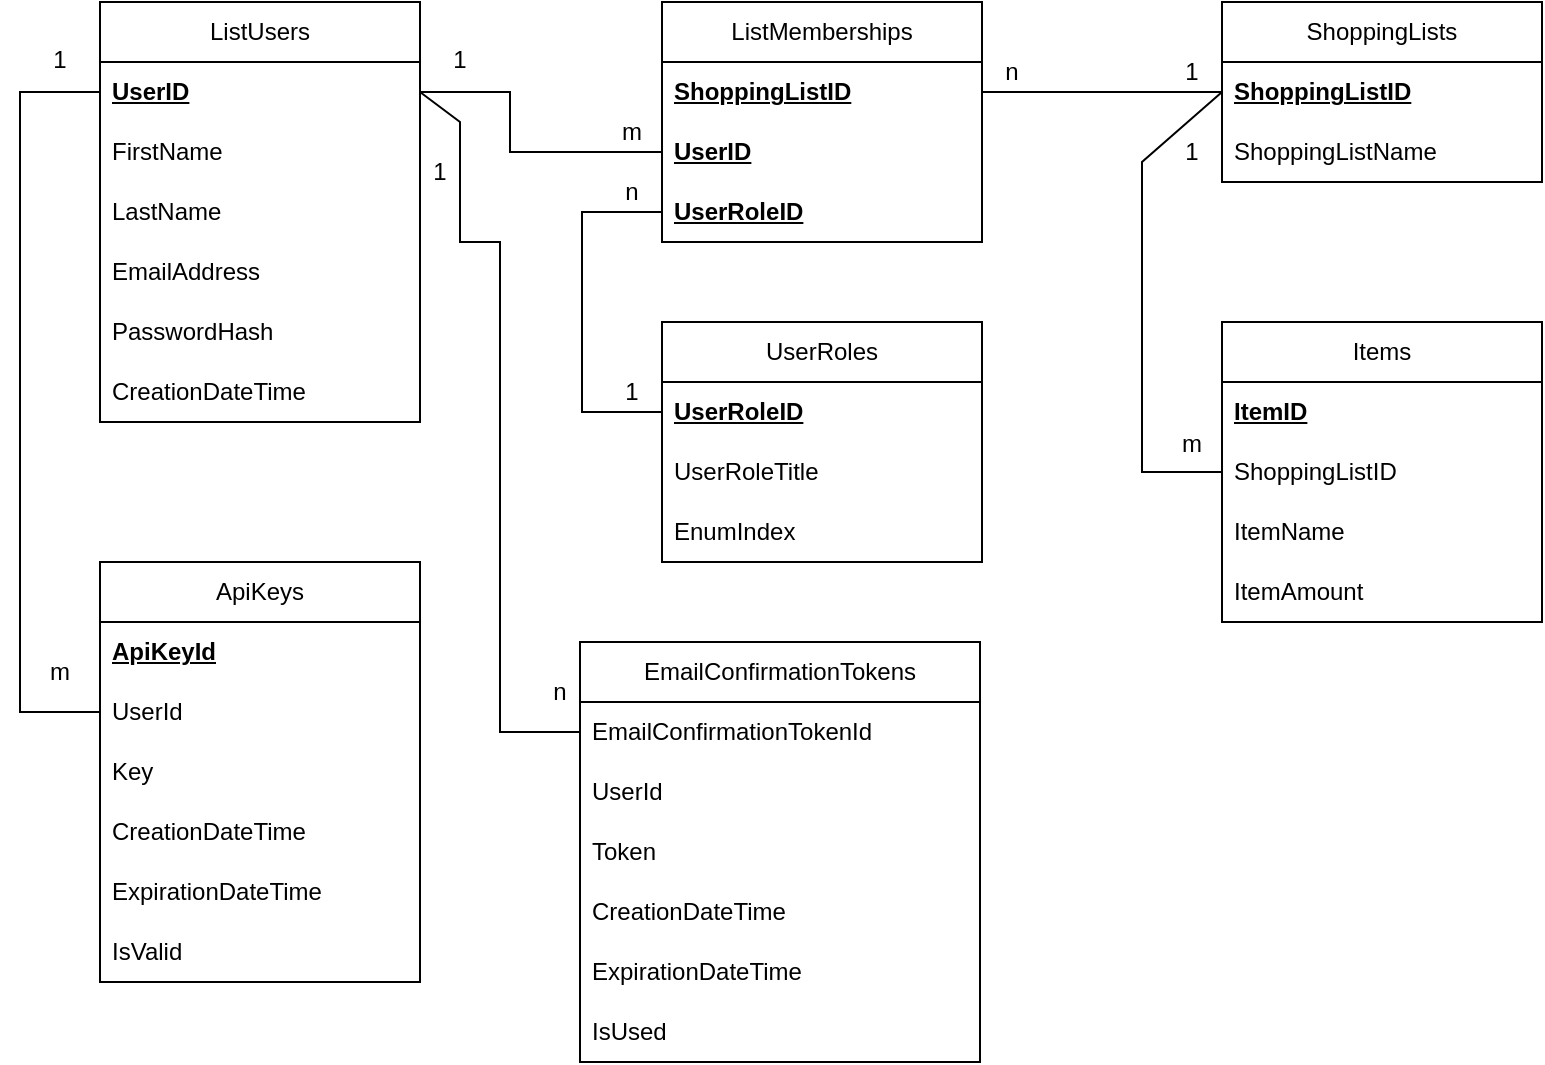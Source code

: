 <mxfile version="24.2.5" type="device">
  <diagram name="Page-1" id="J0bEhciqvL64fuBxPmMX">
    <mxGraphModel dx="1050" dy="621" grid="1" gridSize="10" guides="1" tooltips="1" connect="1" arrows="1" fold="1" page="1" pageScale="1" pageWidth="850" pageHeight="600" math="0" shadow="0">
      <root>
        <mxCell id="0" />
        <mxCell id="1" parent="0" />
        <mxCell id="8pGdv3NfBnPHXApdJinW-1" value="ListUsers" style="swimlane;fontStyle=0;childLayout=stackLayout;horizontal=1;startSize=30;horizontalStack=0;resizeParent=1;resizeParentMax=0;resizeLast=0;collapsible=1;marginBottom=0;whiteSpace=wrap;html=1;" parent="1" vertex="1">
          <mxGeometry x="80" y="40" width="160" height="210" as="geometry" />
        </mxCell>
        <mxCell id="8pGdv3NfBnPHXApdJinW-2" value="UserID" style="text;strokeColor=none;fillColor=none;align=left;verticalAlign=middle;spacingLeft=4;spacingRight=4;overflow=hidden;points=[[0,0.5],[1,0.5]];portConstraint=eastwest;rotatable=0;whiteSpace=wrap;html=1;fontStyle=5" parent="8pGdv3NfBnPHXApdJinW-1" vertex="1">
          <mxGeometry y="30" width="160" height="30" as="geometry" />
        </mxCell>
        <mxCell id="8pGdv3NfBnPHXApdJinW-3" value="FirstName" style="text;strokeColor=none;fillColor=none;align=left;verticalAlign=middle;spacingLeft=4;spacingRight=4;overflow=hidden;points=[[0,0.5],[1,0.5]];portConstraint=eastwest;rotatable=0;whiteSpace=wrap;html=1;" parent="8pGdv3NfBnPHXApdJinW-1" vertex="1">
          <mxGeometry y="60" width="160" height="30" as="geometry" />
        </mxCell>
        <mxCell id="8pGdv3NfBnPHXApdJinW-4" value="LastName" style="text;strokeColor=none;fillColor=none;align=left;verticalAlign=middle;spacingLeft=4;spacingRight=4;overflow=hidden;points=[[0,0.5],[1,0.5]];portConstraint=eastwest;rotatable=0;whiteSpace=wrap;html=1;" parent="8pGdv3NfBnPHXApdJinW-1" vertex="1">
          <mxGeometry y="90" width="160" height="30" as="geometry" />
        </mxCell>
        <mxCell id="8pGdv3NfBnPHXApdJinW-21" value="EmailAddress" style="text;strokeColor=none;fillColor=none;align=left;verticalAlign=middle;spacingLeft=4;spacingRight=4;overflow=hidden;points=[[0,0.5],[1,0.5]];portConstraint=eastwest;rotatable=0;whiteSpace=wrap;html=1;" parent="8pGdv3NfBnPHXApdJinW-1" vertex="1">
          <mxGeometry y="120" width="160" height="30" as="geometry" />
        </mxCell>
        <mxCell id="ArAgSnawPKtwEfLST0li-1" value="PasswordHash" style="text;strokeColor=none;fillColor=none;align=left;verticalAlign=middle;spacingLeft=4;spacingRight=4;overflow=hidden;points=[[0,0.5],[1,0.5]];portConstraint=eastwest;rotatable=0;whiteSpace=wrap;html=1;" parent="8pGdv3NfBnPHXApdJinW-1" vertex="1">
          <mxGeometry y="150" width="160" height="30" as="geometry" />
        </mxCell>
        <mxCell id="8pGdv3NfBnPHXApdJinW-22" value="CreationDateTime" style="text;strokeColor=none;fillColor=none;align=left;verticalAlign=middle;spacingLeft=4;spacingRight=4;overflow=hidden;points=[[0,0.5],[1,0.5]];portConstraint=eastwest;rotatable=0;whiteSpace=wrap;html=1;" parent="8pGdv3NfBnPHXApdJinW-1" vertex="1">
          <mxGeometry y="180" width="160" height="30" as="geometry" />
        </mxCell>
        <mxCell id="8pGdv3NfBnPHXApdJinW-5" value="ShoppingLists" style="swimlane;fontStyle=0;childLayout=stackLayout;horizontal=1;startSize=30;horizontalStack=0;resizeParent=1;resizeParentMax=0;resizeLast=0;collapsible=1;marginBottom=0;whiteSpace=wrap;html=1;" parent="1" vertex="1">
          <mxGeometry x="641" y="40" width="160" height="90" as="geometry" />
        </mxCell>
        <mxCell id="8pGdv3NfBnPHXApdJinW-6" value="ShoppingListID" style="text;strokeColor=none;fillColor=none;align=left;verticalAlign=middle;spacingLeft=4;spacingRight=4;overflow=hidden;points=[[0,0.5],[1,0.5]];portConstraint=eastwest;rotatable=0;whiteSpace=wrap;html=1;fontStyle=5" parent="8pGdv3NfBnPHXApdJinW-5" vertex="1">
          <mxGeometry y="30" width="160" height="30" as="geometry" />
        </mxCell>
        <mxCell id="8pGdv3NfBnPHXApdJinW-7" value="ShoppingListName" style="text;strokeColor=none;fillColor=none;align=left;verticalAlign=middle;spacingLeft=4;spacingRight=4;overflow=hidden;points=[[0,0.5],[1,0.5]];portConstraint=eastwest;rotatable=0;whiteSpace=wrap;html=1;" parent="8pGdv3NfBnPHXApdJinW-5" vertex="1">
          <mxGeometry y="60" width="160" height="30" as="geometry" />
        </mxCell>
        <mxCell id="8pGdv3NfBnPHXApdJinW-9" value="UserRoles" style="swimlane;fontStyle=0;childLayout=stackLayout;horizontal=1;startSize=30;horizontalStack=0;resizeParent=1;resizeParentMax=0;resizeLast=0;collapsible=1;marginBottom=0;whiteSpace=wrap;html=1;" parent="1" vertex="1">
          <mxGeometry x="361" y="200" width="160" height="120" as="geometry" />
        </mxCell>
        <mxCell id="8pGdv3NfBnPHXApdJinW-10" value="UserRoleID" style="text;strokeColor=none;fillColor=none;align=left;verticalAlign=middle;spacingLeft=4;spacingRight=4;overflow=hidden;points=[[0,0.5],[1,0.5]];portConstraint=eastwest;rotatable=0;whiteSpace=wrap;html=1;fontStyle=5" parent="8pGdv3NfBnPHXApdJinW-9" vertex="1">
          <mxGeometry y="30" width="160" height="30" as="geometry" />
        </mxCell>
        <mxCell id="8pGdv3NfBnPHXApdJinW-11" value="UserRoleTitle" style="text;strokeColor=none;fillColor=none;align=left;verticalAlign=middle;spacingLeft=4;spacingRight=4;overflow=hidden;points=[[0,0.5],[1,0.5]];portConstraint=eastwest;rotatable=0;whiteSpace=wrap;html=1;" parent="8pGdv3NfBnPHXApdJinW-9" vertex="1">
          <mxGeometry y="60" width="160" height="30" as="geometry" />
        </mxCell>
        <mxCell id="wMv-5XslKwyZKUasrgdt-23" value="EnumIndex" style="text;strokeColor=none;fillColor=none;align=left;verticalAlign=middle;spacingLeft=4;spacingRight=4;overflow=hidden;points=[[0,0.5],[1,0.5]];portConstraint=eastwest;rotatable=0;whiteSpace=wrap;html=1;" parent="8pGdv3NfBnPHXApdJinW-9" vertex="1">
          <mxGeometry y="90" width="160" height="30" as="geometry" />
        </mxCell>
        <mxCell id="8pGdv3NfBnPHXApdJinW-13" value="ListMemberships" style="swimlane;fontStyle=0;childLayout=stackLayout;horizontal=1;startSize=30;horizontalStack=0;resizeParent=1;resizeParentMax=0;resizeLast=0;collapsible=1;marginBottom=0;whiteSpace=wrap;html=1;" parent="1" vertex="1">
          <mxGeometry x="361" y="40" width="160" height="120" as="geometry" />
        </mxCell>
        <mxCell id="8pGdv3NfBnPHXApdJinW-14" value="ShoppingListID" style="text;strokeColor=none;fillColor=none;align=left;verticalAlign=middle;spacingLeft=4;spacingRight=4;overflow=hidden;points=[[0,0.5],[1,0.5]];portConstraint=eastwest;rotatable=0;whiteSpace=wrap;html=1;fontStyle=5" parent="8pGdv3NfBnPHXApdJinW-13" vertex="1">
          <mxGeometry y="30" width="160" height="30" as="geometry" />
        </mxCell>
        <mxCell id="8pGdv3NfBnPHXApdJinW-15" value="UserID" style="text;strokeColor=none;fillColor=none;align=left;verticalAlign=middle;spacingLeft=4;spacingRight=4;overflow=hidden;points=[[0,0.5],[1,0.5]];portConstraint=eastwest;rotatable=0;whiteSpace=wrap;html=1;fontStyle=5" parent="8pGdv3NfBnPHXApdJinW-13" vertex="1">
          <mxGeometry y="60" width="160" height="30" as="geometry" />
        </mxCell>
        <mxCell id="8pGdv3NfBnPHXApdJinW-16" value="UserRoleID" style="text;strokeColor=none;fillColor=none;align=left;verticalAlign=middle;spacingLeft=4;spacingRight=4;overflow=hidden;points=[[0,0.5],[1,0.5]];portConstraint=eastwest;rotatable=0;whiteSpace=wrap;html=1;fontStyle=5" parent="8pGdv3NfBnPHXApdJinW-13" vertex="1">
          <mxGeometry y="90" width="160" height="30" as="geometry" />
        </mxCell>
        <mxCell id="8pGdv3NfBnPHXApdJinW-17" value="Items" style="swimlane;fontStyle=0;childLayout=stackLayout;horizontal=1;startSize=30;horizontalStack=0;resizeParent=1;resizeParentMax=0;resizeLast=0;collapsible=1;marginBottom=0;whiteSpace=wrap;html=1;" parent="1" vertex="1">
          <mxGeometry x="641" y="200" width="160" height="150" as="geometry" />
        </mxCell>
        <mxCell id="8pGdv3NfBnPHXApdJinW-18" value="ItemID" style="text;strokeColor=none;fillColor=none;align=left;verticalAlign=middle;spacingLeft=4;spacingRight=4;overflow=hidden;points=[[0,0.5],[1,0.5]];portConstraint=eastwest;rotatable=0;whiteSpace=wrap;html=1;fontStyle=5" parent="8pGdv3NfBnPHXApdJinW-17" vertex="1">
          <mxGeometry y="30" width="160" height="30" as="geometry" />
        </mxCell>
        <mxCell id="8pGdv3NfBnPHXApdJinW-27" value="ShoppingListID" style="text;strokeColor=none;fillColor=none;align=left;verticalAlign=middle;spacingLeft=4;spacingRight=4;overflow=hidden;points=[[0,0.5],[1,0.5]];portConstraint=eastwest;rotatable=0;whiteSpace=wrap;html=1;" parent="8pGdv3NfBnPHXApdJinW-17" vertex="1">
          <mxGeometry y="60" width="160" height="30" as="geometry" />
        </mxCell>
        <mxCell id="8pGdv3NfBnPHXApdJinW-19" value="ItemName" style="text;strokeColor=none;fillColor=none;align=left;verticalAlign=middle;spacingLeft=4;spacingRight=4;overflow=hidden;points=[[0,0.5],[1,0.5]];portConstraint=eastwest;rotatable=0;whiteSpace=wrap;html=1;" parent="8pGdv3NfBnPHXApdJinW-17" vertex="1">
          <mxGeometry y="90" width="160" height="30" as="geometry" />
        </mxCell>
        <mxCell id="8pGdv3NfBnPHXApdJinW-23" value="ItemAmount" style="text;strokeColor=none;fillColor=none;align=left;verticalAlign=middle;spacingLeft=4;spacingRight=4;overflow=hidden;points=[[0,0.5],[1,0.5]];portConstraint=eastwest;rotatable=0;whiteSpace=wrap;html=1;" parent="8pGdv3NfBnPHXApdJinW-17" vertex="1">
          <mxGeometry y="120" width="160" height="30" as="geometry" />
        </mxCell>
        <mxCell id="8pGdv3NfBnPHXApdJinW-24" value="" style="endArrow=none;html=1;rounded=0;entryX=0;entryY=0.5;entryDx=0;entryDy=0;exitX=1;exitY=0.5;exitDx=0;exitDy=0;" parent="1" source="8pGdv3NfBnPHXApdJinW-2" target="8pGdv3NfBnPHXApdJinW-15" edge="1">
          <mxGeometry width="50" height="50" relative="1" as="geometry">
            <mxPoint x="165" y="320" as="sourcePoint" />
            <mxPoint x="215" y="270" as="targetPoint" />
            <Array as="points">
              <mxPoint x="285" y="85" />
              <mxPoint x="285" y="115" />
            </Array>
          </mxGeometry>
        </mxCell>
        <mxCell id="8pGdv3NfBnPHXApdJinW-25" value="" style="endArrow=none;html=1;rounded=0;entryX=0;entryY=0.5;entryDx=0;entryDy=0;exitX=1;exitY=0.5;exitDx=0;exitDy=0;" parent="1" source="8pGdv3NfBnPHXApdJinW-14" target="8pGdv3NfBnPHXApdJinW-6" edge="1">
          <mxGeometry width="50" height="50" relative="1" as="geometry">
            <mxPoint x="531" y="220" as="sourcePoint" />
            <mxPoint x="581" y="170" as="targetPoint" />
          </mxGeometry>
        </mxCell>
        <mxCell id="8pGdv3NfBnPHXApdJinW-26" value="" style="endArrow=none;html=1;rounded=0;entryX=0;entryY=0.5;entryDx=0;entryDy=0;exitX=0;exitY=0.5;exitDx=0;exitDy=0;" parent="1" source="8pGdv3NfBnPHXApdJinW-10" target="8pGdv3NfBnPHXApdJinW-16" edge="1">
          <mxGeometry width="50" height="50" relative="1" as="geometry">
            <mxPoint x="291" y="220" as="sourcePoint" />
            <mxPoint x="341" y="170" as="targetPoint" />
            <Array as="points">
              <mxPoint x="321" y="245" />
              <mxPoint x="321" y="145" />
            </Array>
          </mxGeometry>
        </mxCell>
        <mxCell id="8pGdv3NfBnPHXApdJinW-28" value="" style="endArrow=none;html=1;rounded=0;entryX=0;entryY=0.5;entryDx=0;entryDy=0;exitX=0;exitY=0.5;exitDx=0;exitDy=0;" parent="1" source="8pGdv3NfBnPHXApdJinW-27" target="8pGdv3NfBnPHXApdJinW-6" edge="1">
          <mxGeometry width="50" height="50" relative="1" as="geometry">
            <mxPoint x="581" y="240" as="sourcePoint" />
            <mxPoint x="631" y="190" as="targetPoint" />
            <Array as="points">
              <mxPoint x="601" y="275" />
              <mxPoint x="601" y="120" />
            </Array>
          </mxGeometry>
        </mxCell>
        <mxCell id="wMv-5XslKwyZKUasrgdt-1" value="ApiKeys" style="swimlane;fontStyle=0;childLayout=stackLayout;horizontal=1;startSize=30;horizontalStack=0;resizeParent=1;resizeParentMax=0;resizeLast=0;collapsible=1;marginBottom=0;whiteSpace=wrap;html=1;" parent="1" vertex="1">
          <mxGeometry x="80" y="320" width="160" height="210" as="geometry" />
        </mxCell>
        <mxCell id="wMv-5XslKwyZKUasrgdt-2" value="ApiKeyId" style="text;strokeColor=none;fillColor=none;align=left;verticalAlign=middle;spacingLeft=4;spacingRight=4;overflow=hidden;points=[[0,0.5],[1,0.5]];portConstraint=eastwest;rotatable=0;whiteSpace=wrap;html=1;fontStyle=5" parent="wMv-5XslKwyZKUasrgdt-1" vertex="1">
          <mxGeometry y="30" width="160" height="30" as="geometry" />
        </mxCell>
        <mxCell id="wMv-5XslKwyZKUasrgdt-31" value="UserId" style="text;strokeColor=none;fillColor=none;align=left;verticalAlign=middle;spacingLeft=4;spacingRight=4;overflow=hidden;points=[[0,0.5],[1,0.5]];portConstraint=eastwest;rotatable=0;whiteSpace=wrap;html=1;" parent="wMv-5XslKwyZKUasrgdt-1" vertex="1">
          <mxGeometry y="60" width="160" height="30" as="geometry" />
        </mxCell>
        <mxCell id="wMv-5XslKwyZKUasrgdt-3" value="Key" style="text;strokeColor=none;fillColor=none;align=left;verticalAlign=middle;spacingLeft=4;spacingRight=4;overflow=hidden;points=[[0,0.5],[1,0.5]];portConstraint=eastwest;rotatable=0;whiteSpace=wrap;html=1;" parent="wMv-5XslKwyZKUasrgdt-1" vertex="1">
          <mxGeometry y="90" width="160" height="30" as="geometry" />
        </mxCell>
        <mxCell id="wMv-5XslKwyZKUasrgdt-4" value="CreationDateTime" style="text;strokeColor=none;fillColor=none;align=left;verticalAlign=middle;spacingLeft=4;spacingRight=4;overflow=hidden;points=[[0,0.5],[1,0.5]];portConstraint=eastwest;rotatable=0;whiteSpace=wrap;html=1;" parent="wMv-5XslKwyZKUasrgdt-1" vertex="1">
          <mxGeometry y="120" width="160" height="30" as="geometry" />
        </mxCell>
        <mxCell id="wMv-5XslKwyZKUasrgdt-5" value="ExpirationDateTime" style="text;strokeColor=none;fillColor=none;align=left;verticalAlign=middle;spacingLeft=4;spacingRight=4;overflow=hidden;points=[[0,0.5],[1,0.5]];portConstraint=eastwest;rotatable=0;whiteSpace=wrap;html=1;" parent="wMv-5XslKwyZKUasrgdt-1" vertex="1">
          <mxGeometry y="150" width="160" height="30" as="geometry" />
        </mxCell>
        <mxCell id="wMv-5XslKwyZKUasrgdt-6" value="IsValid" style="text;strokeColor=none;fillColor=none;align=left;verticalAlign=middle;spacingLeft=4;spacingRight=4;overflow=hidden;points=[[0,0.5],[1,0.5]];portConstraint=eastwest;rotatable=0;whiteSpace=wrap;html=1;" parent="wMv-5XslKwyZKUasrgdt-1" vertex="1">
          <mxGeometry y="180" width="160" height="30" as="geometry" />
        </mxCell>
        <mxCell id="wMv-5XslKwyZKUasrgdt-17" value="" style="endArrow=none;html=1;rounded=0;entryX=0;entryY=0.5;entryDx=0;entryDy=0;exitX=0;exitY=0.5;exitDx=0;exitDy=0;" parent="1" source="wMv-5XslKwyZKUasrgdt-31" target="8pGdv3NfBnPHXApdJinW-2" edge="1">
          <mxGeometry width="50" height="50" relative="1" as="geometry">
            <mxPoint y="470" as="sourcePoint" />
            <mxPoint x="50" y="200" as="targetPoint" />
            <Array as="points">
              <mxPoint x="40" y="395" />
              <mxPoint x="40" y="85" />
            </Array>
          </mxGeometry>
        </mxCell>
        <mxCell id="wMv-5XslKwyZKUasrgdt-18" value="m" style="text;html=1;align=center;verticalAlign=middle;whiteSpace=wrap;rounded=0;" parent="1" vertex="1">
          <mxGeometry x="30" y="360" width="60" height="30" as="geometry" />
        </mxCell>
        <mxCell id="wMv-5XslKwyZKUasrgdt-20" value="1" style="text;html=1;align=center;verticalAlign=middle;whiteSpace=wrap;rounded=0;" parent="1" vertex="1">
          <mxGeometry x="250" y="54" width="20" height="30" as="geometry" />
        </mxCell>
        <mxCell id="wMv-5XslKwyZKUasrgdt-21" value="m" style="text;html=1;align=center;verticalAlign=middle;whiteSpace=wrap;rounded=0;" parent="1" vertex="1">
          <mxGeometry x="316" y="90" width="60" height="30" as="geometry" />
        </mxCell>
        <mxCell id="wMv-5XslKwyZKUasrgdt-22" value="1" style="text;html=1;align=center;verticalAlign=middle;whiteSpace=wrap;rounded=0;" parent="1" vertex="1">
          <mxGeometry x="316" y="220" width="60" height="30" as="geometry" />
        </mxCell>
        <mxCell id="wMv-5XslKwyZKUasrgdt-24" value="1" style="text;html=1;align=center;verticalAlign=middle;whiteSpace=wrap;rounded=0;" parent="1" vertex="1">
          <mxGeometry x="596" y="60" width="60" height="30" as="geometry" />
        </mxCell>
        <mxCell id="wMv-5XslKwyZKUasrgdt-25" value="m" style="text;html=1;align=center;verticalAlign=middle;whiteSpace=wrap;rounded=0;" parent="1" vertex="1">
          <mxGeometry x="596" y="246" width="60" height="30" as="geometry" />
        </mxCell>
        <mxCell id="wMv-5XslKwyZKUasrgdt-26" value="n" style="text;html=1;align=center;verticalAlign=middle;whiteSpace=wrap;rounded=0;" parent="1" vertex="1">
          <mxGeometry x="316" y="120" width="60" height="30" as="geometry" />
        </mxCell>
        <mxCell id="wMv-5XslKwyZKUasrgdt-27" value="n" style="text;html=1;align=center;verticalAlign=middle;whiteSpace=wrap;rounded=0;" parent="1" vertex="1">
          <mxGeometry x="506" y="60" width="60" height="30" as="geometry" />
        </mxCell>
        <mxCell id="wMv-5XslKwyZKUasrgdt-28" value="1" style="text;html=1;align=center;verticalAlign=middle;whiteSpace=wrap;rounded=0;" parent="1" vertex="1">
          <mxGeometry x="30" y="54" width="60" height="30" as="geometry" />
        </mxCell>
        <mxCell id="wMv-5XslKwyZKUasrgdt-30" value="1" style="text;html=1;align=center;verticalAlign=middle;whiteSpace=wrap;rounded=0;" parent="1" vertex="1">
          <mxGeometry x="596" y="100" width="60" height="30" as="geometry" />
        </mxCell>
        <mxCell id="H6b4GMN8cpe3T2fBZwaK-1" value="EmailConfirmationTokens" style="swimlane;fontStyle=0;childLayout=stackLayout;horizontal=1;startSize=30;horizontalStack=0;resizeParent=1;resizeParentMax=0;resizeLast=0;collapsible=1;marginBottom=0;whiteSpace=wrap;html=1;" vertex="1" parent="1">
          <mxGeometry x="320" y="360" width="200" height="210" as="geometry" />
        </mxCell>
        <mxCell id="H6b4GMN8cpe3T2fBZwaK-2" value="EmailConfirmationTokenId" style="text;strokeColor=none;fillColor=none;align=left;verticalAlign=middle;spacingLeft=4;spacingRight=4;overflow=hidden;points=[[0,0.5],[1,0.5]];portConstraint=eastwest;rotatable=0;whiteSpace=wrap;html=1;" vertex="1" parent="H6b4GMN8cpe3T2fBZwaK-1">
          <mxGeometry y="30" width="200" height="30" as="geometry" />
        </mxCell>
        <mxCell id="H6b4GMN8cpe3T2fBZwaK-8" value="UserId" style="text;strokeColor=none;fillColor=none;align=left;verticalAlign=middle;spacingLeft=4;spacingRight=4;overflow=hidden;points=[[0,0.5],[1,0.5]];portConstraint=eastwest;rotatable=0;whiteSpace=wrap;html=1;" vertex="1" parent="H6b4GMN8cpe3T2fBZwaK-1">
          <mxGeometry y="60" width="200" height="30" as="geometry" />
        </mxCell>
        <mxCell id="H6b4GMN8cpe3T2fBZwaK-3" value="Token" style="text;strokeColor=none;fillColor=none;align=left;verticalAlign=middle;spacingLeft=4;spacingRight=4;overflow=hidden;points=[[0,0.5],[1,0.5]];portConstraint=eastwest;rotatable=0;whiteSpace=wrap;html=1;" vertex="1" parent="H6b4GMN8cpe3T2fBZwaK-1">
          <mxGeometry y="90" width="200" height="30" as="geometry" />
        </mxCell>
        <mxCell id="H6b4GMN8cpe3T2fBZwaK-4" value="CreationDateTime" style="text;strokeColor=none;fillColor=none;align=left;verticalAlign=middle;spacingLeft=4;spacingRight=4;overflow=hidden;points=[[0,0.5],[1,0.5]];portConstraint=eastwest;rotatable=0;whiteSpace=wrap;html=1;" vertex="1" parent="H6b4GMN8cpe3T2fBZwaK-1">
          <mxGeometry y="120" width="200" height="30" as="geometry" />
        </mxCell>
        <mxCell id="H6b4GMN8cpe3T2fBZwaK-7" value="ExpirationDateTime" style="text;strokeColor=none;fillColor=none;align=left;verticalAlign=middle;spacingLeft=4;spacingRight=4;overflow=hidden;points=[[0,0.5],[1,0.5]];portConstraint=eastwest;rotatable=0;whiteSpace=wrap;html=1;" vertex="1" parent="H6b4GMN8cpe3T2fBZwaK-1">
          <mxGeometry y="150" width="200" height="30" as="geometry" />
        </mxCell>
        <mxCell id="H6b4GMN8cpe3T2fBZwaK-6" value="IsUsed" style="text;strokeColor=none;fillColor=none;align=left;verticalAlign=middle;spacingLeft=4;spacingRight=4;overflow=hidden;points=[[0,0.5],[1,0.5]];portConstraint=eastwest;rotatable=0;whiteSpace=wrap;html=1;" vertex="1" parent="H6b4GMN8cpe3T2fBZwaK-1">
          <mxGeometry y="180" width="200" height="30" as="geometry" />
        </mxCell>
        <mxCell id="H6b4GMN8cpe3T2fBZwaK-9" value="" style="endArrow=none;html=1;rounded=0;exitX=0;exitY=0.5;exitDx=0;exitDy=0;entryX=1;entryY=0.5;entryDx=0;entryDy=0;" edge="1" parent="1" source="H6b4GMN8cpe3T2fBZwaK-2" target="8pGdv3NfBnPHXApdJinW-2">
          <mxGeometry width="50" height="50" relative="1" as="geometry">
            <mxPoint x="260" y="220" as="sourcePoint" />
            <mxPoint x="310" y="170" as="targetPoint" />
            <Array as="points">
              <mxPoint x="280" y="405" />
              <mxPoint x="280" y="160" />
              <mxPoint x="260" y="160" />
              <mxPoint x="260" y="100" />
            </Array>
          </mxGeometry>
        </mxCell>
        <mxCell id="H6b4GMN8cpe3T2fBZwaK-10" value="1" style="text;html=1;align=center;verticalAlign=middle;whiteSpace=wrap;rounded=0;" vertex="1" parent="1">
          <mxGeometry x="240" y="110" width="20" height="30" as="geometry" />
        </mxCell>
        <mxCell id="H6b4GMN8cpe3T2fBZwaK-11" value="n" style="text;html=1;align=center;verticalAlign=middle;whiteSpace=wrap;rounded=0;" vertex="1" parent="1">
          <mxGeometry x="300" y="370" width="20" height="30" as="geometry" />
        </mxCell>
      </root>
    </mxGraphModel>
  </diagram>
</mxfile>
